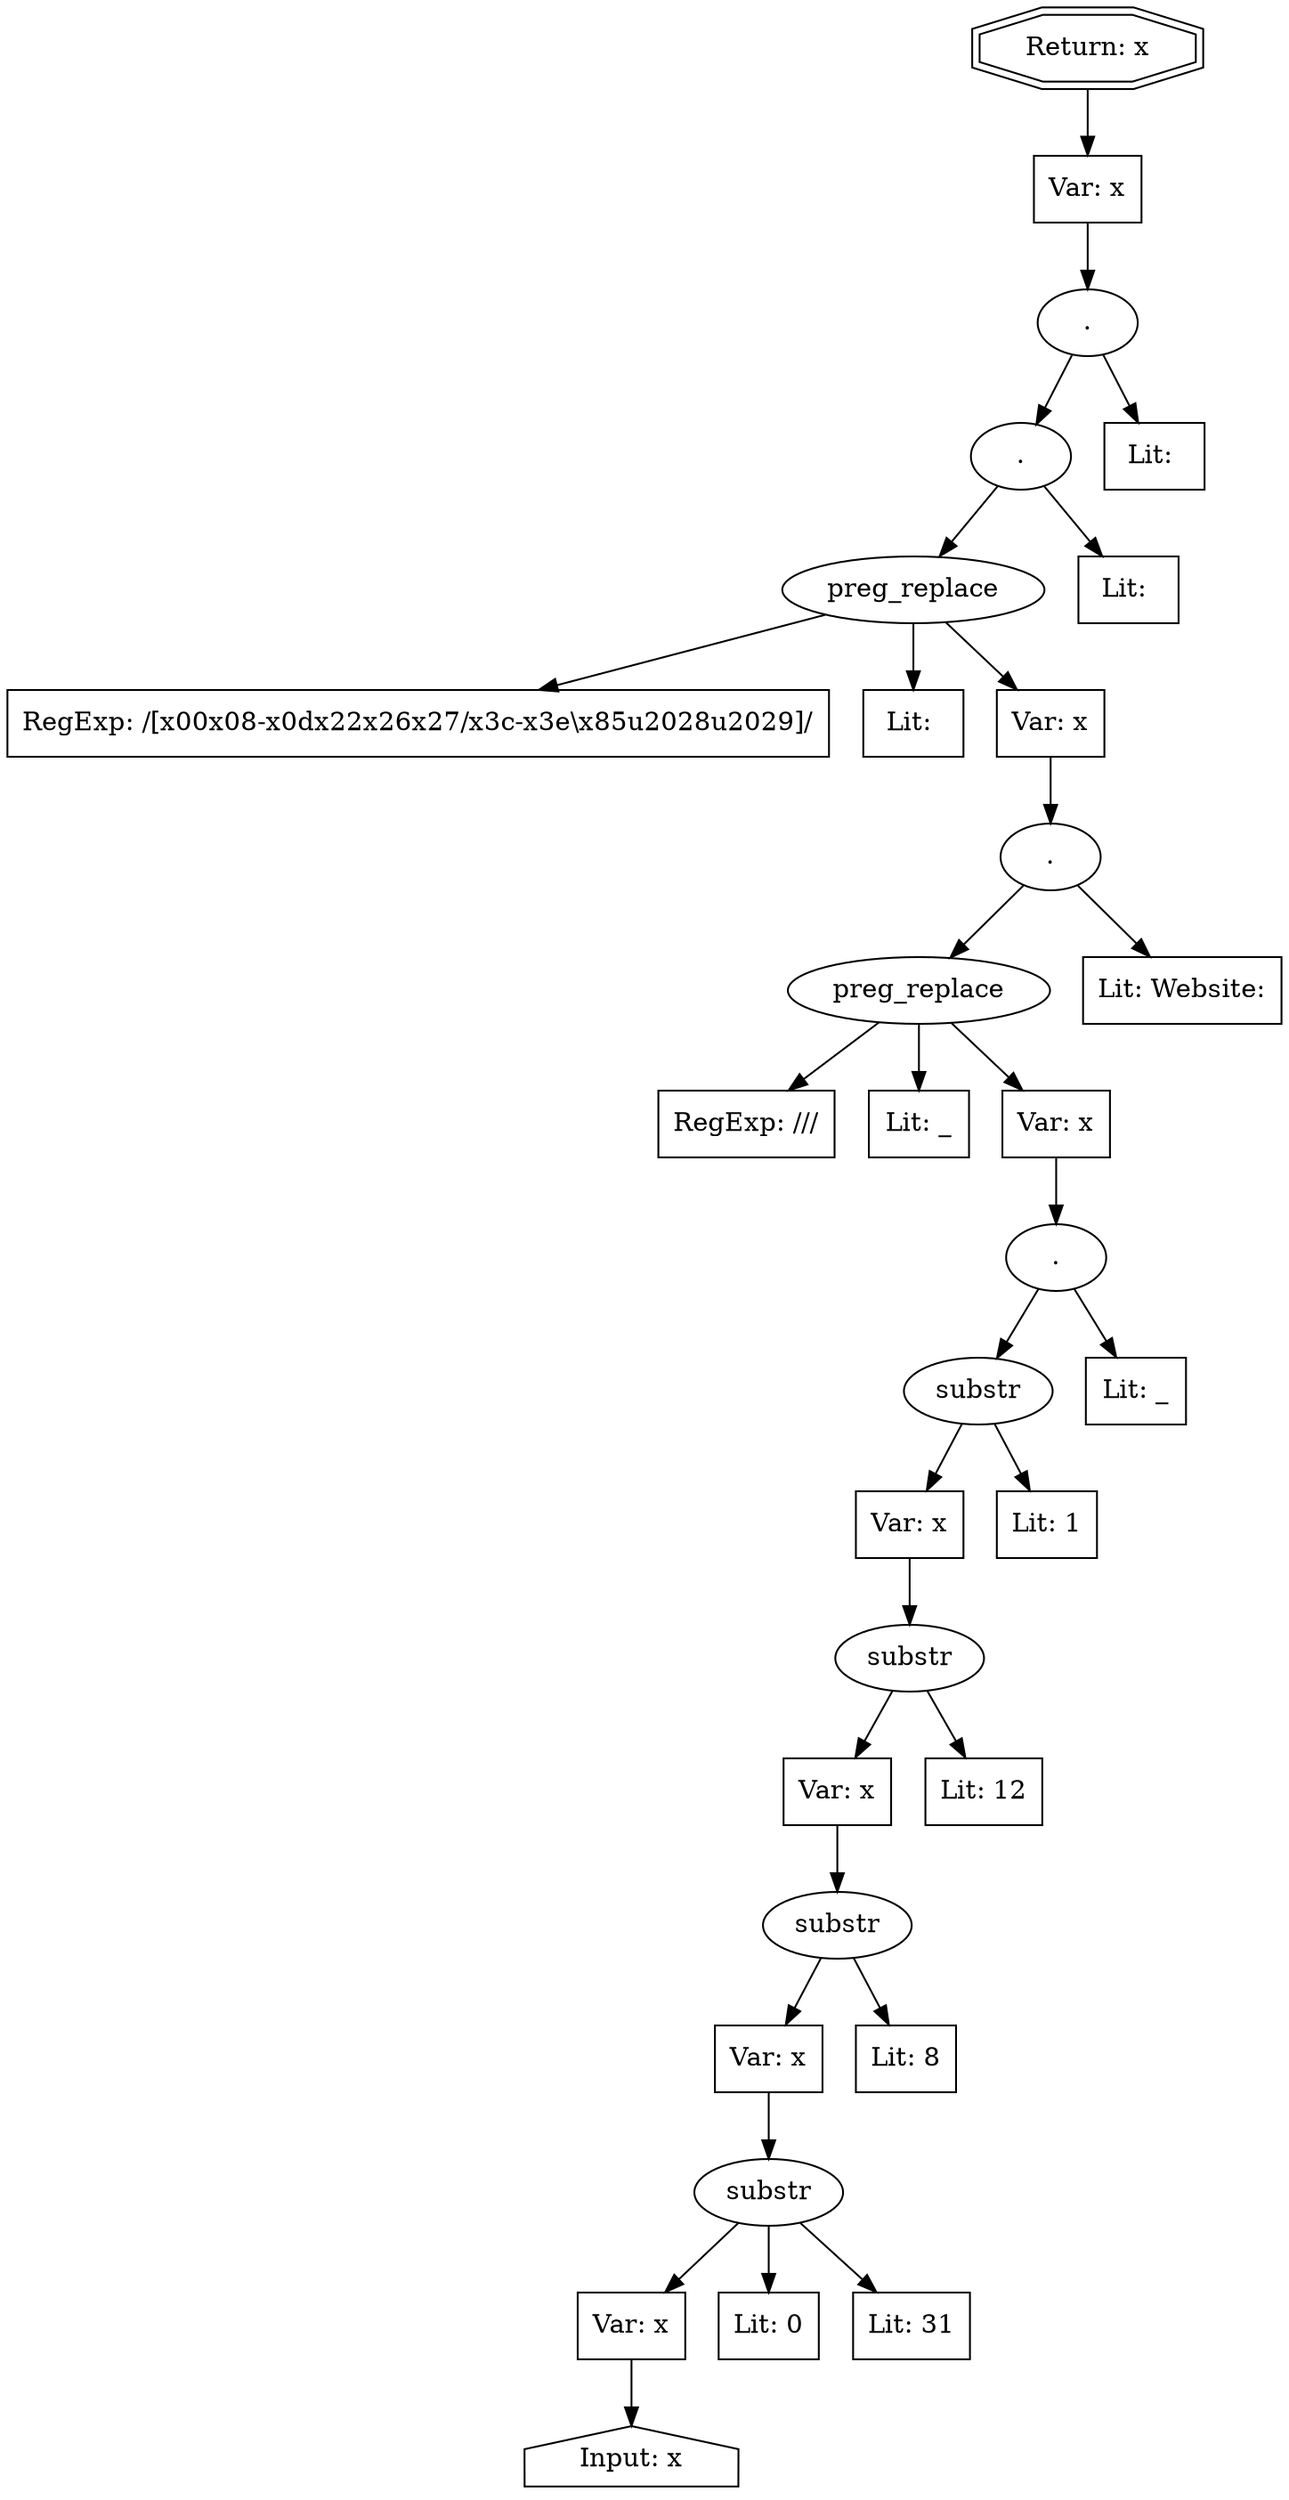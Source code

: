 // Finding: 196a9b80-3b43-4b58-b9a2-3c810541e39f
// Finding.url: https://www.example56.com/uk/stories#";});taintfoxLog('51bce0cda1fb44048b02f197c751df10')//
// Finding.parentloc: https://www.example56.com/uk/stories#";});taintfoxLog('51bce0cda1fb44048b02f197c751df10')//
// Finding.domain: www.example56.com
// Finding.base_domain: example56.com
// Finding.source: location.href
// Finding.sink: eval
// Sanitizer.score: 9
// Sanitizer.name: Zb
// Sanitizer.location: https://www.example22.com/gtm.js?id=GTM-NSTXK2 - Zb:340:455
// Finding.begin: 39
// Finding.end: 41
// Finding.original_uuid: eacfef5e-5b33-4bf1-8ae8-aabcb94aea38
// Finding.TwentyFiveMillionFlowsId: 1003563657
// Finding.script: https://www.example22.com/gtm.js?id=GTM-NSTXK2
// Finding.line: 3
// Exploit.uuid: 51bce0cd-a1fb-4404-8b02-f197c751df10
// Exploit.success: false
// Exploit.status: validated
// Exploit.method: C
// Exploit.type: js
// Exploit.token: Literal
// Exploit.content: https://www.example56.com/uk/stories
// Exploit.quote_type: None
// Exploit.tag: None
// Exploit.break_out: ";});
// Exploit.break_in: //
// Exploit.payload: ";});taintfoxLog(1)//
// Exploit.begin_taint_url: 0
// Exploit.end_taint_url: 5
// Exploit.replace_begin_url: 31
// Exploit.replace_end_url: 31
// Exploit.replace_begin_param: 26
// Exploit.replace_end_param: 26
// Issues.LargestEncodeAttrStringChain: 0
// Issues.LargestTextFragmentEncodeChainLength: 0
// Issues.HasApproximation: true
// Issues.HasMissingImplementation: false
// Issues.HasInfiniteRegexWithFunctionReplacer: false
// Issues.MergedSplitAndJoins: false
// Issues.HasUrlInRhsOfReplace: false
// Issues.HasUrlInLhsOfReplace: false
// Issues.HasCookieValueInLhsOfreplace: false
// Issues.HasCookieValueInRhsOfreplace: false
// Issues.HasCookieValueInMatchPattern: false
// Issues.HasCookieValueInExecPattern: false
// Issues.RemovedLRConcats: true
// Issues.RemovedReplaceArtifacts: false
// Issues.HasUrlInMatchPattern: false
// Issues.HasUrlInExecPattern: false
// Issues.RemovedNOPreplaces: false
// Issues.Known_sanitizer: false
// DepGraph.hash: 475586781
// DepGraph.sanitizer_hash: 1541533789
// Removed LR concats 
// Approximated Implementation for: replace([\x00\x08-\x0d\x22\x26\x27\/\x3c-\x3e\\\x85\u2028\u2029]/g: 1, s: 0, u: 0, m: 0, i: 0 [escapes(<: 1, >: 1, &: 1, ": 1, ': 1, /: 1, \: 1, =: 1), function_rhs: true], 'function(a){return xb[a]}') - Other Exception: ReferenceError: xb is not defined 
digraph cfg {
n0 [shape=house, label="Input: x"];
n1 [shape=ellipse, label="substr"];
n2 [shape=box, label="Var: x"];
n3 [shape=box, label="Lit: 0"];
n4 [shape=box, label="Lit: 31"];
n5 [shape=ellipse, label="substr"];
n6 [shape=box, label="Var: x"];
n7 [shape=box, label="Lit: 8"];
n8 [shape=ellipse, label="substr"];
n9 [shape=box, label="Var: x"];
n10 [shape=box, label="Lit: 12"];
n11 [shape=ellipse, label="substr"];
n12 [shape=box, label="Var: x"];
n13 [shape=box, label="Lit: 1"];
n14 [shape=ellipse, label="."];
n15 [shape=box, label="Lit: _"];
n16 [shape=ellipse, label="preg_replace"];
n17 [shape=box, label="RegExp: /\//"];
n18 [shape=box, label="Lit: _"];
n19 [shape=box, label="Var: x"];
n20 [shape=ellipse, label="."];
n21 [shape=box, label="Lit: Website:"];
n22 [shape=ellipse, label="preg_replace"];
n23 [shape=box, label="RegExp: /[\x00\x08-\x0d\x22\x26\x27\/\x3c-\x3e\\\x85\u2028\u2029]/"];
n24 [shape=box, label="Lit: "];
n25 [shape=box, label="Var: x"];
n26 [shape=ellipse, label="."];
n27 [shape=box, label="Lit: "];
n28 [shape=ellipse, label="."];
n29 [shape=box, label="Lit: "];
n30 [shape=box, label="Var: x"];
n31 [shape=doubleoctagon, label="Return: x"];
n2 -> n0;
n1 -> n2;
n1 -> n3;
n1 -> n4;
n6 -> n1;
n5 -> n6;
n5 -> n7;
n9 -> n5;
n8 -> n9;
n8 -> n10;
n12 -> n8;
n11 -> n12;
n11 -> n13;
n14 -> n11;
n14 -> n15;
n19 -> n14;
n16 -> n17;
n16 -> n18;
n16 -> n19;
n20 -> n21;
n20 -> n16;
n25 -> n20;
n22 -> n23;
n22 -> n24;
n22 -> n25;
n26 -> n27;
n26 -> n22;
n28 -> n26;
n28 -> n29;
n30 -> n28;
n31 -> n30;
}